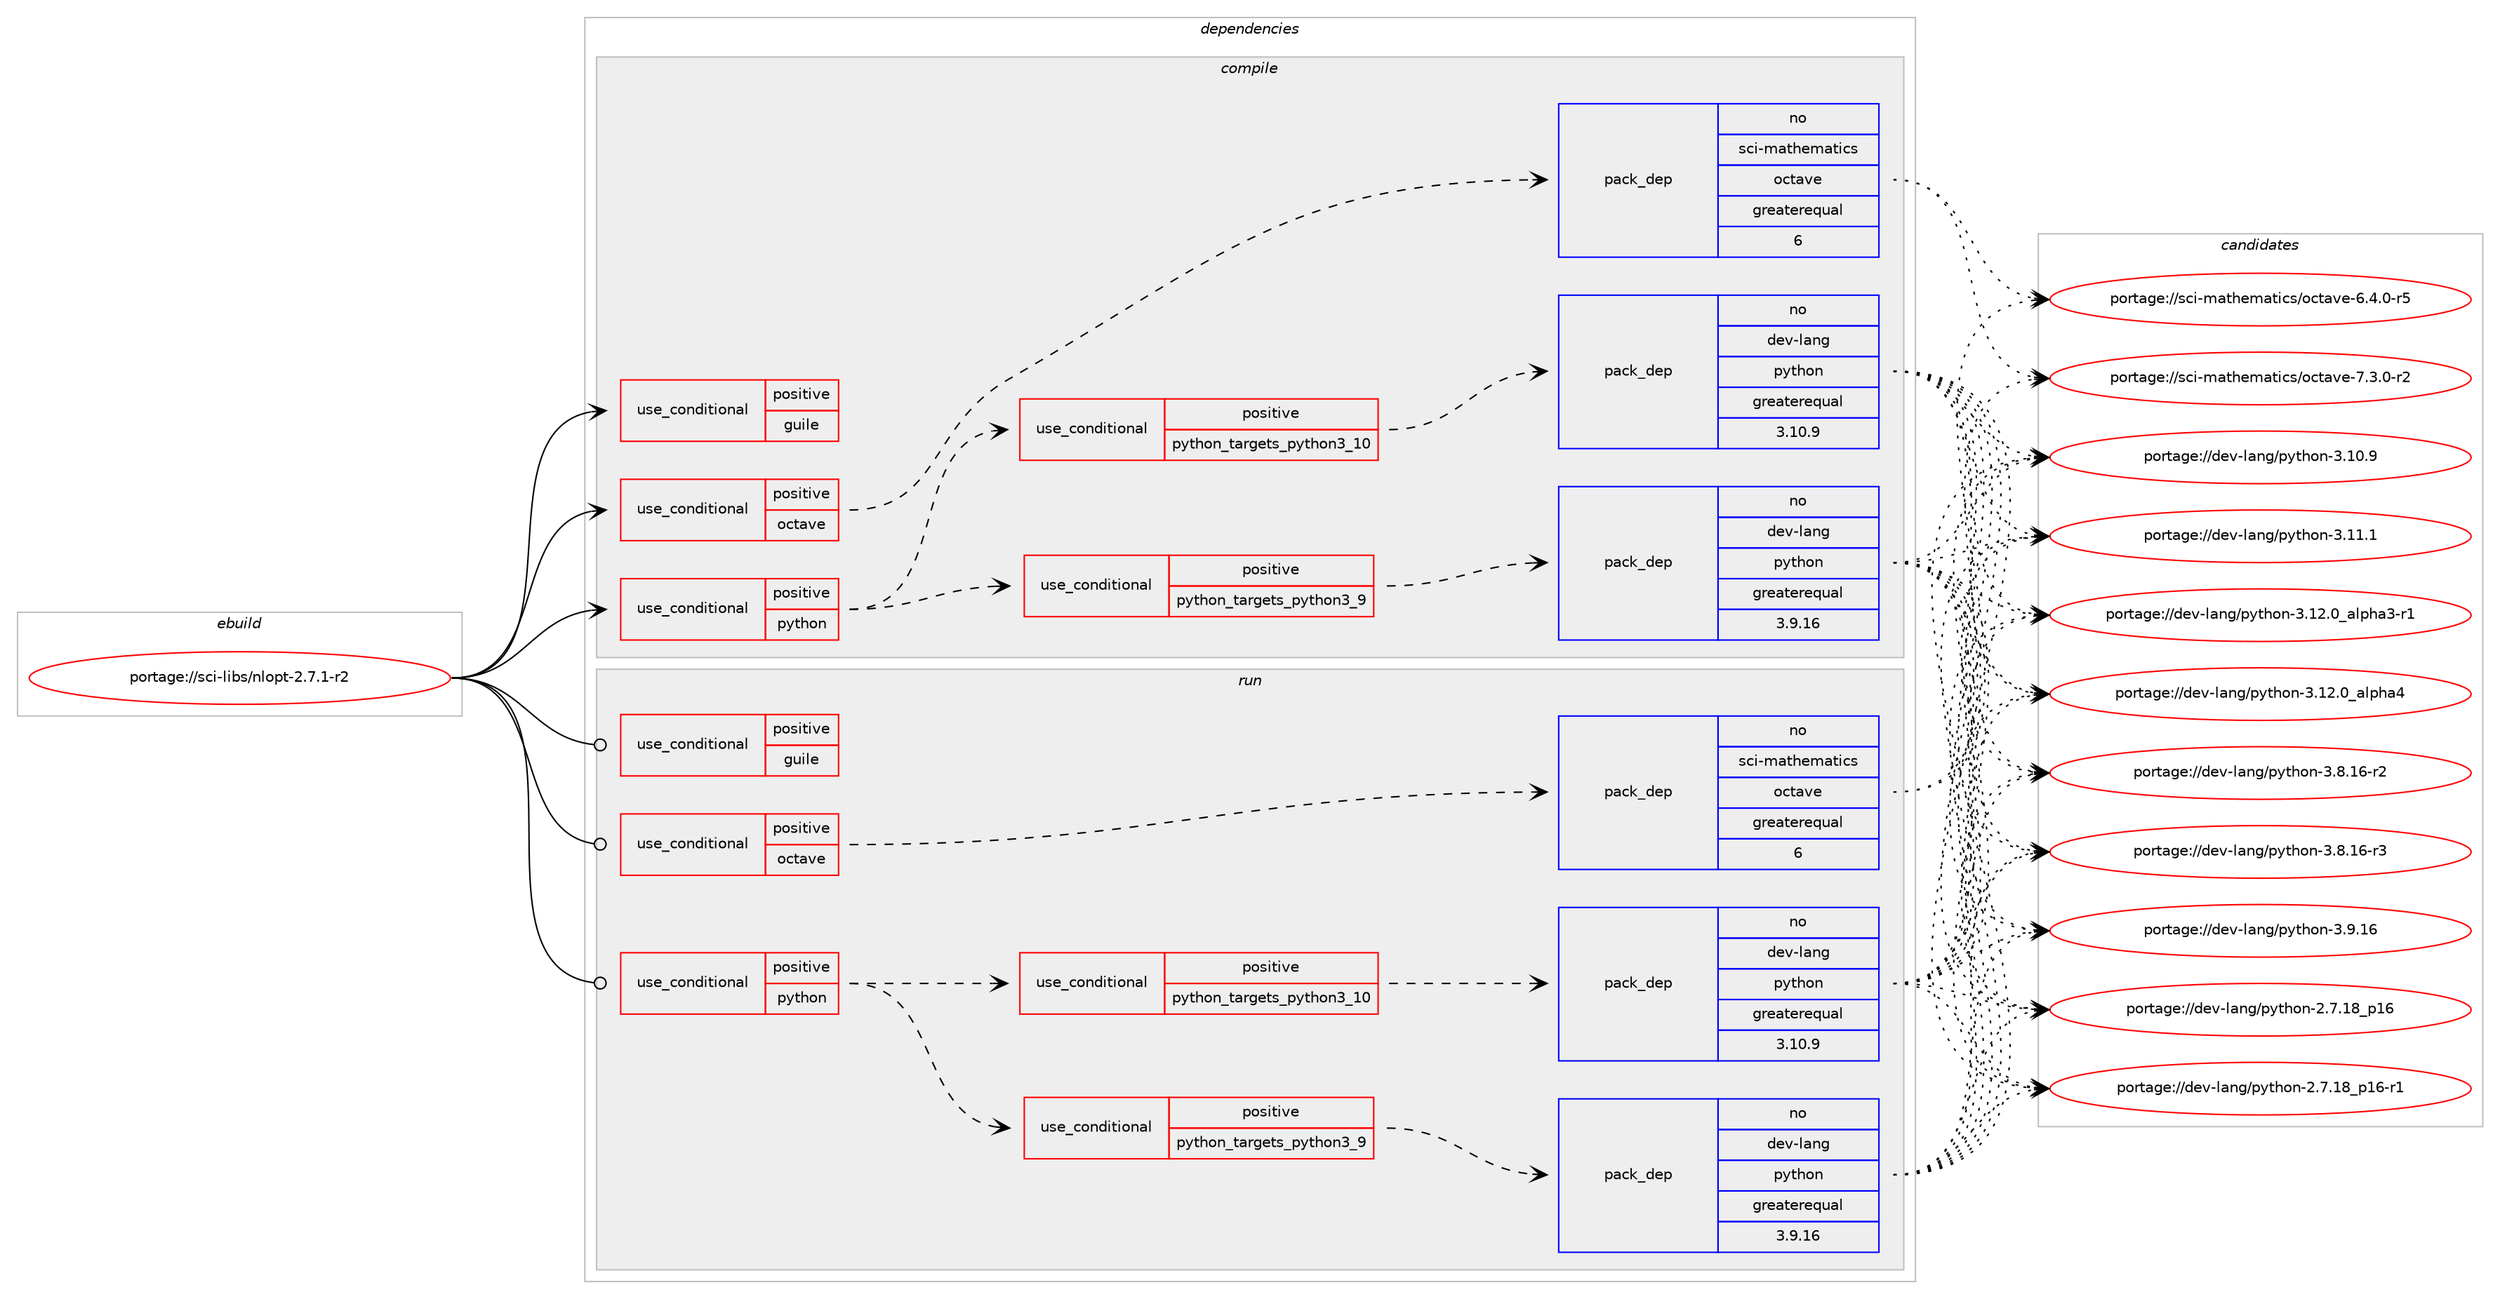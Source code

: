 digraph prolog {

# *************
# Graph options
# *************

newrank=true;
concentrate=true;
compound=true;
graph [rankdir=LR,fontname=Helvetica,fontsize=10,ranksep=1.5];#, ranksep=2.5, nodesep=0.2];
edge  [arrowhead=vee];
node  [fontname=Helvetica,fontsize=10];

# **********
# The ebuild
# **********

subgraph cluster_leftcol {
color=gray;
rank=same;
label=<<i>ebuild</i>>;
id [label="portage://sci-libs/nlopt-2.7.1-r2", color=red, width=4, href="../sci-libs/nlopt-2.7.1-r2.svg"];
}

# ****************
# The dependencies
# ****************

subgraph cluster_midcol {
color=gray;
label=<<i>dependencies</i>>;
subgraph cluster_compile {
fillcolor="#eeeeee";
style=filled;
label=<<i>compile</i>>;
subgraph cond2284 {
dependency3491 [label=<<TABLE BORDER="0" CELLBORDER="1" CELLSPACING="0" CELLPADDING="4"><TR><TD ROWSPAN="3" CELLPADDING="10">use_conditional</TD></TR><TR><TD>positive</TD></TR><TR><TD>guile</TD></TR></TABLE>>, shape=none, color=red];
# *** BEGIN UNKNOWN DEPENDENCY TYPE (TODO) ***
# dependency3491 -> package_dependency(portage://sci-libs/nlopt-2.7.1-r2,install,no,dev-scheme,guile,none,[,,],any_different_slot,[])
# *** END UNKNOWN DEPENDENCY TYPE (TODO) ***

}
id:e -> dependency3491:w [weight=20,style="solid",arrowhead="vee"];
subgraph cond2285 {
dependency3492 [label=<<TABLE BORDER="0" CELLBORDER="1" CELLSPACING="0" CELLPADDING="4"><TR><TD ROWSPAN="3" CELLPADDING="10">use_conditional</TD></TR><TR><TD>positive</TD></TR><TR><TD>octave</TD></TR></TABLE>>, shape=none, color=red];
subgraph pack1169 {
dependency3493 [label=<<TABLE BORDER="0" CELLBORDER="1" CELLSPACING="0" CELLPADDING="4" WIDTH="220"><TR><TD ROWSPAN="6" CELLPADDING="30">pack_dep</TD></TR><TR><TD WIDTH="110">no</TD></TR><TR><TD>sci-mathematics</TD></TR><TR><TD>octave</TD></TR><TR><TD>greaterequal</TD></TR><TR><TD>6</TD></TR></TABLE>>, shape=none, color=blue];
}
dependency3492:e -> dependency3493:w [weight=20,style="dashed",arrowhead="vee"];
}
id:e -> dependency3492:w [weight=20,style="solid",arrowhead="vee"];
subgraph cond2286 {
dependency3494 [label=<<TABLE BORDER="0" CELLBORDER="1" CELLSPACING="0" CELLPADDING="4"><TR><TD ROWSPAN="3" CELLPADDING="10">use_conditional</TD></TR><TR><TD>positive</TD></TR><TR><TD>python</TD></TR></TABLE>>, shape=none, color=red];
subgraph cond2287 {
dependency3495 [label=<<TABLE BORDER="0" CELLBORDER="1" CELLSPACING="0" CELLPADDING="4"><TR><TD ROWSPAN="3" CELLPADDING="10">use_conditional</TD></TR><TR><TD>positive</TD></TR><TR><TD>python_targets_python3_9</TD></TR></TABLE>>, shape=none, color=red];
subgraph pack1170 {
dependency3496 [label=<<TABLE BORDER="0" CELLBORDER="1" CELLSPACING="0" CELLPADDING="4" WIDTH="220"><TR><TD ROWSPAN="6" CELLPADDING="30">pack_dep</TD></TR><TR><TD WIDTH="110">no</TD></TR><TR><TD>dev-lang</TD></TR><TR><TD>python</TD></TR><TR><TD>greaterequal</TD></TR><TR><TD>3.9.16</TD></TR></TABLE>>, shape=none, color=blue];
}
dependency3495:e -> dependency3496:w [weight=20,style="dashed",arrowhead="vee"];
}
dependency3494:e -> dependency3495:w [weight=20,style="dashed",arrowhead="vee"];
subgraph cond2288 {
dependency3497 [label=<<TABLE BORDER="0" CELLBORDER="1" CELLSPACING="0" CELLPADDING="4"><TR><TD ROWSPAN="3" CELLPADDING="10">use_conditional</TD></TR><TR><TD>positive</TD></TR><TR><TD>python_targets_python3_10</TD></TR></TABLE>>, shape=none, color=red];
subgraph pack1171 {
dependency3498 [label=<<TABLE BORDER="0" CELLBORDER="1" CELLSPACING="0" CELLPADDING="4" WIDTH="220"><TR><TD ROWSPAN="6" CELLPADDING="30">pack_dep</TD></TR><TR><TD WIDTH="110">no</TD></TR><TR><TD>dev-lang</TD></TR><TR><TD>python</TD></TR><TR><TD>greaterequal</TD></TR><TR><TD>3.10.9</TD></TR></TABLE>>, shape=none, color=blue];
}
dependency3497:e -> dependency3498:w [weight=20,style="dashed",arrowhead="vee"];
}
dependency3494:e -> dependency3497:w [weight=20,style="dashed",arrowhead="vee"];
# *** BEGIN UNKNOWN DEPENDENCY TYPE (TODO) ***
# dependency3494 -> package_dependency(portage://sci-libs/nlopt-2.7.1-r2,install,no,dev-python,numpy,none,[,,],[],[use(optenable(python_targets_python3_9),negative),use(optenable(python_targets_python3_10),negative)])
# *** END UNKNOWN DEPENDENCY TYPE (TODO) ***

}
id:e -> dependency3494:w [weight=20,style="solid",arrowhead="vee"];
# *** BEGIN UNKNOWN DEPENDENCY TYPE (TODO) ***
# id -> package_dependency(portage://sci-libs/nlopt-2.7.1-r2,install,no,virtual,fortran,none,[,,],[],[])
# *** END UNKNOWN DEPENDENCY TYPE (TODO) ***

}
subgraph cluster_compileandrun {
fillcolor="#eeeeee";
style=filled;
label=<<i>compile and run</i>>;
}
subgraph cluster_run {
fillcolor="#eeeeee";
style=filled;
label=<<i>run</i>>;
subgraph cond2289 {
dependency3499 [label=<<TABLE BORDER="0" CELLBORDER="1" CELLSPACING="0" CELLPADDING="4"><TR><TD ROWSPAN="3" CELLPADDING="10">use_conditional</TD></TR><TR><TD>positive</TD></TR><TR><TD>guile</TD></TR></TABLE>>, shape=none, color=red];
# *** BEGIN UNKNOWN DEPENDENCY TYPE (TODO) ***
# dependency3499 -> package_dependency(portage://sci-libs/nlopt-2.7.1-r2,run,no,dev-scheme,guile,none,[,,],any_different_slot,[])
# *** END UNKNOWN DEPENDENCY TYPE (TODO) ***

}
id:e -> dependency3499:w [weight=20,style="solid",arrowhead="odot"];
subgraph cond2290 {
dependency3500 [label=<<TABLE BORDER="0" CELLBORDER="1" CELLSPACING="0" CELLPADDING="4"><TR><TD ROWSPAN="3" CELLPADDING="10">use_conditional</TD></TR><TR><TD>positive</TD></TR><TR><TD>octave</TD></TR></TABLE>>, shape=none, color=red];
subgraph pack1172 {
dependency3501 [label=<<TABLE BORDER="0" CELLBORDER="1" CELLSPACING="0" CELLPADDING="4" WIDTH="220"><TR><TD ROWSPAN="6" CELLPADDING="30">pack_dep</TD></TR><TR><TD WIDTH="110">no</TD></TR><TR><TD>sci-mathematics</TD></TR><TR><TD>octave</TD></TR><TR><TD>greaterequal</TD></TR><TR><TD>6</TD></TR></TABLE>>, shape=none, color=blue];
}
dependency3500:e -> dependency3501:w [weight=20,style="dashed",arrowhead="vee"];
}
id:e -> dependency3500:w [weight=20,style="solid",arrowhead="odot"];
subgraph cond2291 {
dependency3502 [label=<<TABLE BORDER="0" CELLBORDER="1" CELLSPACING="0" CELLPADDING="4"><TR><TD ROWSPAN="3" CELLPADDING="10">use_conditional</TD></TR><TR><TD>positive</TD></TR><TR><TD>python</TD></TR></TABLE>>, shape=none, color=red];
subgraph cond2292 {
dependency3503 [label=<<TABLE BORDER="0" CELLBORDER="1" CELLSPACING="0" CELLPADDING="4"><TR><TD ROWSPAN="3" CELLPADDING="10">use_conditional</TD></TR><TR><TD>positive</TD></TR><TR><TD>python_targets_python3_9</TD></TR></TABLE>>, shape=none, color=red];
subgraph pack1173 {
dependency3504 [label=<<TABLE BORDER="0" CELLBORDER="1" CELLSPACING="0" CELLPADDING="4" WIDTH="220"><TR><TD ROWSPAN="6" CELLPADDING="30">pack_dep</TD></TR><TR><TD WIDTH="110">no</TD></TR><TR><TD>dev-lang</TD></TR><TR><TD>python</TD></TR><TR><TD>greaterequal</TD></TR><TR><TD>3.9.16</TD></TR></TABLE>>, shape=none, color=blue];
}
dependency3503:e -> dependency3504:w [weight=20,style="dashed",arrowhead="vee"];
}
dependency3502:e -> dependency3503:w [weight=20,style="dashed",arrowhead="vee"];
subgraph cond2293 {
dependency3505 [label=<<TABLE BORDER="0" CELLBORDER="1" CELLSPACING="0" CELLPADDING="4"><TR><TD ROWSPAN="3" CELLPADDING="10">use_conditional</TD></TR><TR><TD>positive</TD></TR><TR><TD>python_targets_python3_10</TD></TR></TABLE>>, shape=none, color=red];
subgraph pack1174 {
dependency3506 [label=<<TABLE BORDER="0" CELLBORDER="1" CELLSPACING="0" CELLPADDING="4" WIDTH="220"><TR><TD ROWSPAN="6" CELLPADDING="30">pack_dep</TD></TR><TR><TD WIDTH="110">no</TD></TR><TR><TD>dev-lang</TD></TR><TR><TD>python</TD></TR><TR><TD>greaterequal</TD></TR><TR><TD>3.10.9</TD></TR></TABLE>>, shape=none, color=blue];
}
dependency3505:e -> dependency3506:w [weight=20,style="dashed",arrowhead="vee"];
}
dependency3502:e -> dependency3505:w [weight=20,style="dashed",arrowhead="vee"];
# *** BEGIN UNKNOWN DEPENDENCY TYPE (TODO) ***
# dependency3502 -> package_dependency(portage://sci-libs/nlopt-2.7.1-r2,run,no,dev-python,numpy,none,[,,],[],[use(optenable(python_targets_python3_9),negative),use(optenable(python_targets_python3_10),negative)])
# *** END UNKNOWN DEPENDENCY TYPE (TODO) ***

}
id:e -> dependency3502:w [weight=20,style="solid",arrowhead="odot"];
# *** BEGIN UNKNOWN DEPENDENCY TYPE (TODO) ***
# id -> package_dependency(portage://sci-libs/nlopt-2.7.1-r2,run,no,virtual,fortran,none,[,,],[],[])
# *** END UNKNOWN DEPENDENCY TYPE (TODO) ***

}
}

# **************
# The candidates
# **************

subgraph cluster_choices {
rank=same;
color=gray;
label=<<i>candidates</i>>;

subgraph choice1169 {
color=black;
nodesep=1;
choice11599105451099711610410110997116105991154711199116971181014554465246484511453 [label="portage://sci-mathematics/octave-6.4.0-r5", color=red, width=4,href="../sci-mathematics/octave-6.4.0-r5.svg"];
choice11599105451099711610410110997116105991154711199116971181014555465146484511450 [label="portage://sci-mathematics/octave-7.3.0-r2", color=red, width=4,href="../sci-mathematics/octave-7.3.0-r2.svg"];
dependency3493:e -> choice11599105451099711610410110997116105991154711199116971181014554465246484511453:w [style=dotted,weight="100"];
dependency3493:e -> choice11599105451099711610410110997116105991154711199116971181014555465146484511450:w [style=dotted,weight="100"];
}
subgraph choice1170 {
color=black;
nodesep=1;
choice10010111845108971101034711212111610411111045504655464956951124954 [label="portage://dev-lang/python-2.7.18_p16", color=red, width=4,href="../dev-lang/python-2.7.18_p16.svg"];
choice100101118451089711010347112121116104111110455046554649569511249544511449 [label="portage://dev-lang/python-2.7.18_p16-r1", color=red, width=4,href="../dev-lang/python-2.7.18_p16-r1.svg"];
choice10010111845108971101034711212111610411111045514649484657 [label="portage://dev-lang/python-3.10.9", color=red, width=4,href="../dev-lang/python-3.10.9.svg"];
choice10010111845108971101034711212111610411111045514649494649 [label="portage://dev-lang/python-3.11.1", color=red, width=4,href="../dev-lang/python-3.11.1.svg"];
choice10010111845108971101034711212111610411111045514649504648959710811210497514511449 [label="portage://dev-lang/python-3.12.0_alpha3-r1", color=red, width=4,href="../dev-lang/python-3.12.0_alpha3-r1.svg"];
choice1001011184510897110103471121211161041111104551464950464895971081121049752 [label="portage://dev-lang/python-3.12.0_alpha4", color=red, width=4,href="../dev-lang/python-3.12.0_alpha4.svg"];
choice100101118451089711010347112121116104111110455146564649544511450 [label="portage://dev-lang/python-3.8.16-r2", color=red, width=4,href="../dev-lang/python-3.8.16-r2.svg"];
choice100101118451089711010347112121116104111110455146564649544511451 [label="portage://dev-lang/python-3.8.16-r3", color=red, width=4,href="../dev-lang/python-3.8.16-r3.svg"];
choice10010111845108971101034711212111610411111045514657464954 [label="portage://dev-lang/python-3.9.16", color=red, width=4,href="../dev-lang/python-3.9.16.svg"];
dependency3496:e -> choice10010111845108971101034711212111610411111045504655464956951124954:w [style=dotted,weight="100"];
dependency3496:e -> choice100101118451089711010347112121116104111110455046554649569511249544511449:w [style=dotted,weight="100"];
dependency3496:e -> choice10010111845108971101034711212111610411111045514649484657:w [style=dotted,weight="100"];
dependency3496:e -> choice10010111845108971101034711212111610411111045514649494649:w [style=dotted,weight="100"];
dependency3496:e -> choice10010111845108971101034711212111610411111045514649504648959710811210497514511449:w [style=dotted,weight="100"];
dependency3496:e -> choice1001011184510897110103471121211161041111104551464950464895971081121049752:w [style=dotted,weight="100"];
dependency3496:e -> choice100101118451089711010347112121116104111110455146564649544511450:w [style=dotted,weight="100"];
dependency3496:e -> choice100101118451089711010347112121116104111110455146564649544511451:w [style=dotted,weight="100"];
dependency3496:e -> choice10010111845108971101034711212111610411111045514657464954:w [style=dotted,weight="100"];
}
subgraph choice1171 {
color=black;
nodesep=1;
choice10010111845108971101034711212111610411111045504655464956951124954 [label="portage://dev-lang/python-2.7.18_p16", color=red, width=4,href="../dev-lang/python-2.7.18_p16.svg"];
choice100101118451089711010347112121116104111110455046554649569511249544511449 [label="portage://dev-lang/python-2.7.18_p16-r1", color=red, width=4,href="../dev-lang/python-2.7.18_p16-r1.svg"];
choice10010111845108971101034711212111610411111045514649484657 [label="portage://dev-lang/python-3.10.9", color=red, width=4,href="../dev-lang/python-3.10.9.svg"];
choice10010111845108971101034711212111610411111045514649494649 [label="portage://dev-lang/python-3.11.1", color=red, width=4,href="../dev-lang/python-3.11.1.svg"];
choice10010111845108971101034711212111610411111045514649504648959710811210497514511449 [label="portage://dev-lang/python-3.12.0_alpha3-r1", color=red, width=4,href="../dev-lang/python-3.12.0_alpha3-r1.svg"];
choice1001011184510897110103471121211161041111104551464950464895971081121049752 [label="portage://dev-lang/python-3.12.0_alpha4", color=red, width=4,href="../dev-lang/python-3.12.0_alpha4.svg"];
choice100101118451089711010347112121116104111110455146564649544511450 [label="portage://dev-lang/python-3.8.16-r2", color=red, width=4,href="../dev-lang/python-3.8.16-r2.svg"];
choice100101118451089711010347112121116104111110455146564649544511451 [label="portage://dev-lang/python-3.8.16-r3", color=red, width=4,href="../dev-lang/python-3.8.16-r3.svg"];
choice10010111845108971101034711212111610411111045514657464954 [label="portage://dev-lang/python-3.9.16", color=red, width=4,href="../dev-lang/python-3.9.16.svg"];
dependency3498:e -> choice10010111845108971101034711212111610411111045504655464956951124954:w [style=dotted,weight="100"];
dependency3498:e -> choice100101118451089711010347112121116104111110455046554649569511249544511449:w [style=dotted,weight="100"];
dependency3498:e -> choice10010111845108971101034711212111610411111045514649484657:w [style=dotted,weight="100"];
dependency3498:e -> choice10010111845108971101034711212111610411111045514649494649:w [style=dotted,weight="100"];
dependency3498:e -> choice10010111845108971101034711212111610411111045514649504648959710811210497514511449:w [style=dotted,weight="100"];
dependency3498:e -> choice1001011184510897110103471121211161041111104551464950464895971081121049752:w [style=dotted,weight="100"];
dependency3498:e -> choice100101118451089711010347112121116104111110455146564649544511450:w [style=dotted,weight="100"];
dependency3498:e -> choice100101118451089711010347112121116104111110455146564649544511451:w [style=dotted,weight="100"];
dependency3498:e -> choice10010111845108971101034711212111610411111045514657464954:w [style=dotted,weight="100"];
}
subgraph choice1172 {
color=black;
nodesep=1;
choice11599105451099711610410110997116105991154711199116971181014554465246484511453 [label="portage://sci-mathematics/octave-6.4.0-r5", color=red, width=4,href="../sci-mathematics/octave-6.4.0-r5.svg"];
choice11599105451099711610410110997116105991154711199116971181014555465146484511450 [label="portage://sci-mathematics/octave-7.3.0-r2", color=red, width=4,href="../sci-mathematics/octave-7.3.0-r2.svg"];
dependency3501:e -> choice11599105451099711610410110997116105991154711199116971181014554465246484511453:w [style=dotted,weight="100"];
dependency3501:e -> choice11599105451099711610410110997116105991154711199116971181014555465146484511450:w [style=dotted,weight="100"];
}
subgraph choice1173 {
color=black;
nodesep=1;
choice10010111845108971101034711212111610411111045504655464956951124954 [label="portage://dev-lang/python-2.7.18_p16", color=red, width=4,href="../dev-lang/python-2.7.18_p16.svg"];
choice100101118451089711010347112121116104111110455046554649569511249544511449 [label="portage://dev-lang/python-2.7.18_p16-r1", color=red, width=4,href="../dev-lang/python-2.7.18_p16-r1.svg"];
choice10010111845108971101034711212111610411111045514649484657 [label="portage://dev-lang/python-3.10.9", color=red, width=4,href="../dev-lang/python-3.10.9.svg"];
choice10010111845108971101034711212111610411111045514649494649 [label="portage://dev-lang/python-3.11.1", color=red, width=4,href="../dev-lang/python-3.11.1.svg"];
choice10010111845108971101034711212111610411111045514649504648959710811210497514511449 [label="portage://dev-lang/python-3.12.0_alpha3-r1", color=red, width=4,href="../dev-lang/python-3.12.0_alpha3-r1.svg"];
choice1001011184510897110103471121211161041111104551464950464895971081121049752 [label="portage://dev-lang/python-3.12.0_alpha4", color=red, width=4,href="../dev-lang/python-3.12.0_alpha4.svg"];
choice100101118451089711010347112121116104111110455146564649544511450 [label="portage://dev-lang/python-3.8.16-r2", color=red, width=4,href="../dev-lang/python-3.8.16-r2.svg"];
choice100101118451089711010347112121116104111110455146564649544511451 [label="portage://dev-lang/python-3.8.16-r3", color=red, width=4,href="../dev-lang/python-3.8.16-r3.svg"];
choice10010111845108971101034711212111610411111045514657464954 [label="portage://dev-lang/python-3.9.16", color=red, width=4,href="../dev-lang/python-3.9.16.svg"];
dependency3504:e -> choice10010111845108971101034711212111610411111045504655464956951124954:w [style=dotted,weight="100"];
dependency3504:e -> choice100101118451089711010347112121116104111110455046554649569511249544511449:w [style=dotted,weight="100"];
dependency3504:e -> choice10010111845108971101034711212111610411111045514649484657:w [style=dotted,weight="100"];
dependency3504:e -> choice10010111845108971101034711212111610411111045514649494649:w [style=dotted,weight="100"];
dependency3504:e -> choice10010111845108971101034711212111610411111045514649504648959710811210497514511449:w [style=dotted,weight="100"];
dependency3504:e -> choice1001011184510897110103471121211161041111104551464950464895971081121049752:w [style=dotted,weight="100"];
dependency3504:e -> choice100101118451089711010347112121116104111110455146564649544511450:w [style=dotted,weight="100"];
dependency3504:e -> choice100101118451089711010347112121116104111110455146564649544511451:w [style=dotted,weight="100"];
dependency3504:e -> choice10010111845108971101034711212111610411111045514657464954:w [style=dotted,weight="100"];
}
subgraph choice1174 {
color=black;
nodesep=1;
choice10010111845108971101034711212111610411111045504655464956951124954 [label="portage://dev-lang/python-2.7.18_p16", color=red, width=4,href="../dev-lang/python-2.7.18_p16.svg"];
choice100101118451089711010347112121116104111110455046554649569511249544511449 [label="portage://dev-lang/python-2.7.18_p16-r1", color=red, width=4,href="../dev-lang/python-2.7.18_p16-r1.svg"];
choice10010111845108971101034711212111610411111045514649484657 [label="portage://dev-lang/python-3.10.9", color=red, width=4,href="../dev-lang/python-3.10.9.svg"];
choice10010111845108971101034711212111610411111045514649494649 [label="portage://dev-lang/python-3.11.1", color=red, width=4,href="../dev-lang/python-3.11.1.svg"];
choice10010111845108971101034711212111610411111045514649504648959710811210497514511449 [label="portage://dev-lang/python-3.12.0_alpha3-r1", color=red, width=4,href="../dev-lang/python-3.12.0_alpha3-r1.svg"];
choice1001011184510897110103471121211161041111104551464950464895971081121049752 [label="portage://dev-lang/python-3.12.0_alpha4", color=red, width=4,href="../dev-lang/python-3.12.0_alpha4.svg"];
choice100101118451089711010347112121116104111110455146564649544511450 [label="portage://dev-lang/python-3.8.16-r2", color=red, width=4,href="../dev-lang/python-3.8.16-r2.svg"];
choice100101118451089711010347112121116104111110455146564649544511451 [label="portage://dev-lang/python-3.8.16-r3", color=red, width=4,href="../dev-lang/python-3.8.16-r3.svg"];
choice10010111845108971101034711212111610411111045514657464954 [label="portage://dev-lang/python-3.9.16", color=red, width=4,href="../dev-lang/python-3.9.16.svg"];
dependency3506:e -> choice10010111845108971101034711212111610411111045504655464956951124954:w [style=dotted,weight="100"];
dependency3506:e -> choice100101118451089711010347112121116104111110455046554649569511249544511449:w [style=dotted,weight="100"];
dependency3506:e -> choice10010111845108971101034711212111610411111045514649484657:w [style=dotted,weight="100"];
dependency3506:e -> choice10010111845108971101034711212111610411111045514649494649:w [style=dotted,weight="100"];
dependency3506:e -> choice10010111845108971101034711212111610411111045514649504648959710811210497514511449:w [style=dotted,weight="100"];
dependency3506:e -> choice1001011184510897110103471121211161041111104551464950464895971081121049752:w [style=dotted,weight="100"];
dependency3506:e -> choice100101118451089711010347112121116104111110455146564649544511450:w [style=dotted,weight="100"];
dependency3506:e -> choice100101118451089711010347112121116104111110455146564649544511451:w [style=dotted,weight="100"];
dependency3506:e -> choice10010111845108971101034711212111610411111045514657464954:w [style=dotted,weight="100"];
}
}

}
